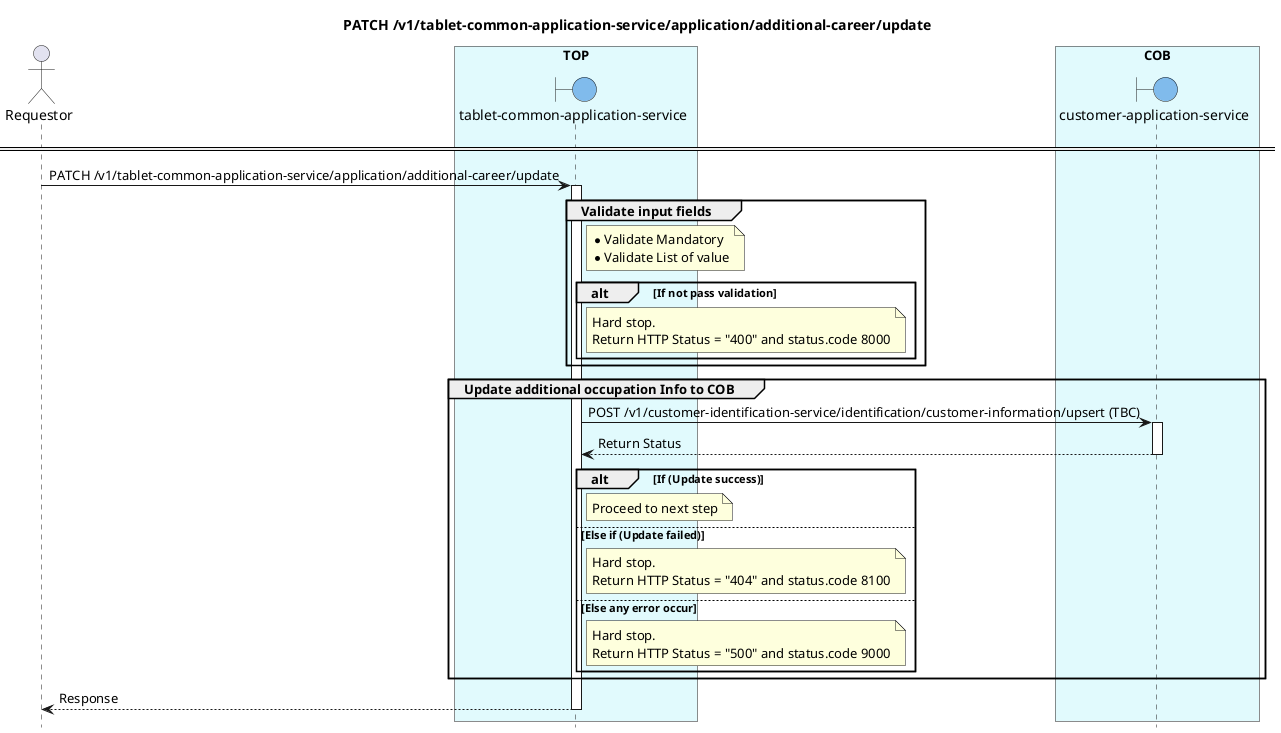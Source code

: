 @startuml
'''''''''''''''''''''''''''''''''''''''''''''''''

'''''''''''''''''''''''''''''''''''''''''''''''''
title PATCH /v1/tablet-common-application-service/application/additional-career/update
'''''''''''''''''''''''''''''''''''''''''''''''''
' define diagram participants
'''''''''''''''''''''''''''''''''''''''''''''''''

actor Requestor

box "TOP" #E1FAFD
boundary "tablet-common-application-service" as main #80BBEC
end box

box "COB" #E1FAFD
boundary "customer-application-service" as common #80BBEC
end box




'''''''''''''''''''''''''''''''''''''''''''''''''
' formatting options
'''''''''''''''''''''''''''''''''''''''''''''''''
hide footbox

'autonumber

skinparam defaultFontName Comic Sans MS
skinparam sequence {
ParticipantBorderColor black
ParticipantBackgroundColor #A9DCDF
ParticipantFontName Comic Sans MS
ParticipantFontSize 15
ActorBackgroundColor #A9DCDF
ActorBorderColor black
ArrowFontName Comic Sans MS
}

'''''''''''''''''''''''''''''''''''''''''''''''''
' describe sequence of events
'''''''''''''''''''''''''''''''''''''''''''''''''
==  ==

Requestor ->   main : PATCH /v1/tablet-common-application-service/application/additional-career/update
activate main 
    group Validate input fields 
	note right of main
            * Validate Mandatory
            * Validate List of value
        end note
        alt If not pass validation
            note right of main
 Hard stop. 
 Return HTTP Status = "400" and status.code 8000
end note
        end alt
      end group

      

group Update additional occupation Info to COB
main -> common : POST /v1/customer-identification-service/identification/customer-information/upsert (TBC)
activate common
common --> main: Return Status
deactivate common
  alt If (Update success)
            note right of main : Proceed to next step
        else Else if (Update failed)
            note right of main
            Hard stop. 
            Return HTTP Status = "404" and status.code 8100
            end note 
    else Else any error occur
        note right of main
        Hard stop. 
        Return HTTP Status = "500" and status.code 9000
        end note
    end alt  
end group


main --> Requestor : Response
deactivate main
@enduml